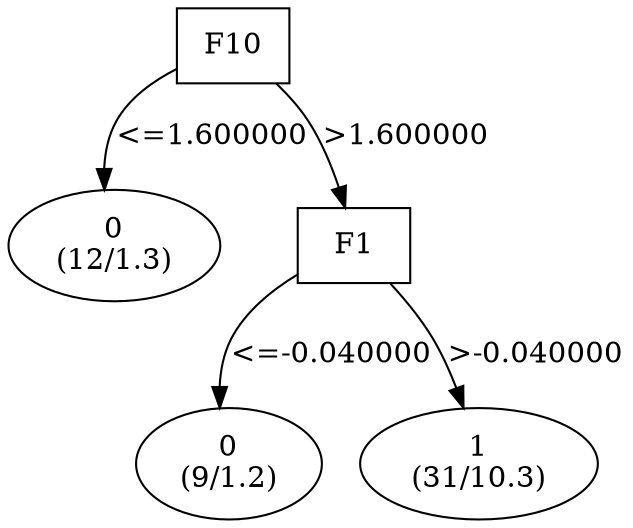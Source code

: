 digraph YaDT {
n0 [ shape=box, label="F10\n"]
n0 -> n1 [label="<=1.600000"]
n1 [ shape=ellipse, label="0\n(12/1.3)"]
n0 -> n2 [label=">1.600000"]
n2 [ shape=box, label="F1\n"]
n2 -> n3 [label="<=-0.040000"]
n3 [ shape=ellipse, label="0\n(9/1.2)"]
n2 -> n4 [label=">-0.040000"]
n4 [ shape=ellipse, label="1\n(31/10.3)"]
}
